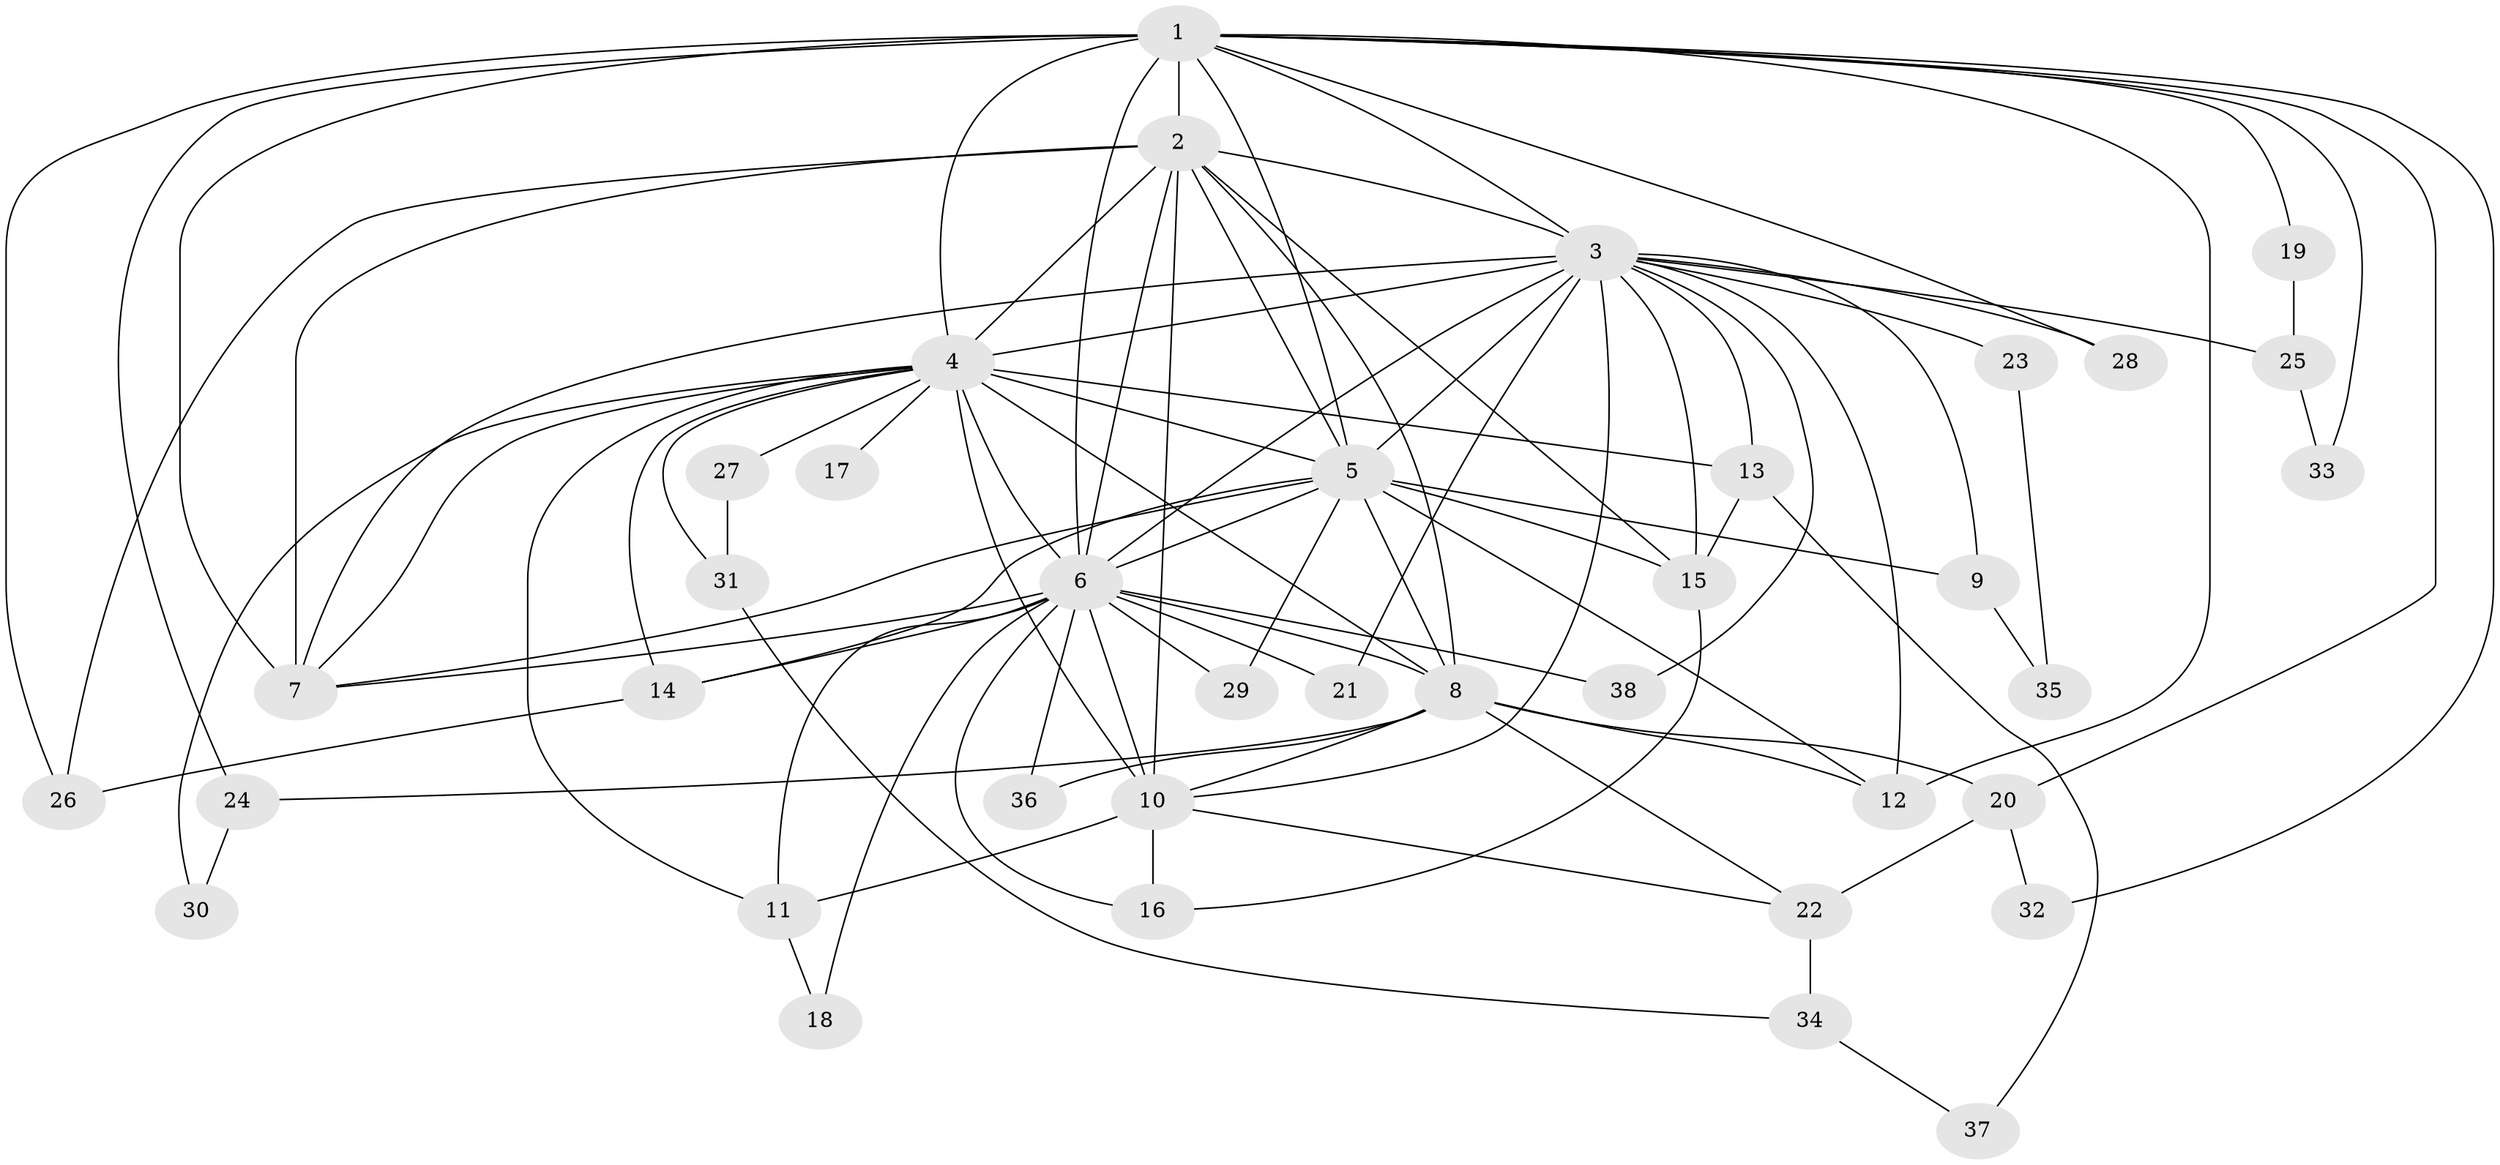 // original degree distribution, {16: 0.02666666666666667, 19: 0.013333333333333334, 22: 0.04, 12: 0.013333333333333334, 15: 0.013333333333333334, 18: 0.02666666666666667, 3: 0.25333333333333335, 4: 0.12, 5: 0.013333333333333334, 2: 0.48}
// Generated by graph-tools (version 1.1) at 2025/35/03/09/25 02:35:02]
// undirected, 38 vertices, 93 edges
graph export_dot {
graph [start="1"]
  node [color=gray90,style=filled];
  1;
  2;
  3;
  4;
  5;
  6;
  7;
  8;
  9;
  10;
  11;
  12;
  13;
  14;
  15;
  16;
  17;
  18;
  19;
  20;
  21;
  22;
  23;
  24;
  25;
  26;
  27;
  28;
  29;
  30;
  31;
  32;
  33;
  34;
  35;
  36;
  37;
  38;
  1 -- 2 [weight=3.0];
  1 -- 3 [weight=2.0];
  1 -- 4 [weight=2.0];
  1 -- 5 [weight=4.0];
  1 -- 6 [weight=1.0];
  1 -- 7 [weight=8.0];
  1 -- 12 [weight=2.0];
  1 -- 19 [weight=1.0];
  1 -- 20 [weight=1.0];
  1 -- 24 [weight=1.0];
  1 -- 26 [weight=1.0];
  1 -- 28 [weight=1.0];
  1 -- 32 [weight=1.0];
  1 -- 33 [weight=1.0];
  2 -- 3 [weight=2.0];
  2 -- 4 [weight=4.0];
  2 -- 5 [weight=4.0];
  2 -- 6 [weight=3.0];
  2 -- 7 [weight=3.0];
  2 -- 8 [weight=1.0];
  2 -- 10 [weight=5.0];
  2 -- 15 [weight=4.0];
  2 -- 26 [weight=1.0];
  3 -- 4 [weight=2.0];
  3 -- 5 [weight=2.0];
  3 -- 6 [weight=1.0];
  3 -- 7 [weight=2.0];
  3 -- 9 [weight=1.0];
  3 -- 10 [weight=1.0];
  3 -- 12 [weight=1.0];
  3 -- 13 [weight=1.0];
  3 -- 15 [weight=1.0];
  3 -- 21 [weight=1.0];
  3 -- 23 [weight=1.0];
  3 -- 25 [weight=1.0];
  3 -- 28 [weight=1.0];
  3 -- 38 [weight=1.0];
  4 -- 5 [weight=4.0];
  4 -- 6 [weight=2.0];
  4 -- 7 [weight=2.0];
  4 -- 8 [weight=3.0];
  4 -- 10 [weight=1.0];
  4 -- 11 [weight=2.0];
  4 -- 13 [weight=1.0];
  4 -- 14 [weight=1.0];
  4 -- 17 [weight=1.0];
  4 -- 27 [weight=1.0];
  4 -- 30 [weight=1.0];
  4 -- 31 [weight=1.0];
  5 -- 6 [weight=2.0];
  5 -- 7 [weight=2.0];
  5 -- 8 [weight=7.0];
  5 -- 9 [weight=1.0];
  5 -- 12 [weight=1.0];
  5 -- 14 [weight=1.0];
  5 -- 15 [weight=1.0];
  5 -- 29 [weight=1.0];
  6 -- 7 [weight=1.0];
  6 -- 8 [weight=1.0];
  6 -- 10 [weight=1.0];
  6 -- 11 [weight=1.0];
  6 -- 14 [weight=2.0];
  6 -- 16 [weight=1.0];
  6 -- 18 [weight=1.0];
  6 -- 21 [weight=1.0];
  6 -- 29 [weight=1.0];
  6 -- 36 [weight=1.0];
  6 -- 38 [weight=1.0];
  8 -- 10 [weight=1.0];
  8 -- 12 [weight=1.0];
  8 -- 20 [weight=1.0];
  8 -- 22 [weight=1.0];
  8 -- 24 [weight=1.0];
  8 -- 36 [weight=1.0];
  9 -- 35 [weight=1.0];
  10 -- 11 [weight=1.0];
  10 -- 16 [weight=1.0];
  10 -- 22 [weight=1.0];
  11 -- 18 [weight=1.0];
  13 -- 15 [weight=1.0];
  13 -- 37 [weight=1.0];
  14 -- 26 [weight=1.0];
  15 -- 16 [weight=1.0];
  19 -- 25 [weight=1.0];
  20 -- 22 [weight=1.0];
  20 -- 32 [weight=1.0];
  22 -- 34 [weight=1.0];
  23 -- 35 [weight=1.0];
  24 -- 30 [weight=1.0];
  25 -- 33 [weight=1.0];
  27 -- 31 [weight=1.0];
  31 -- 34 [weight=1.0];
  34 -- 37 [weight=1.0];
}
